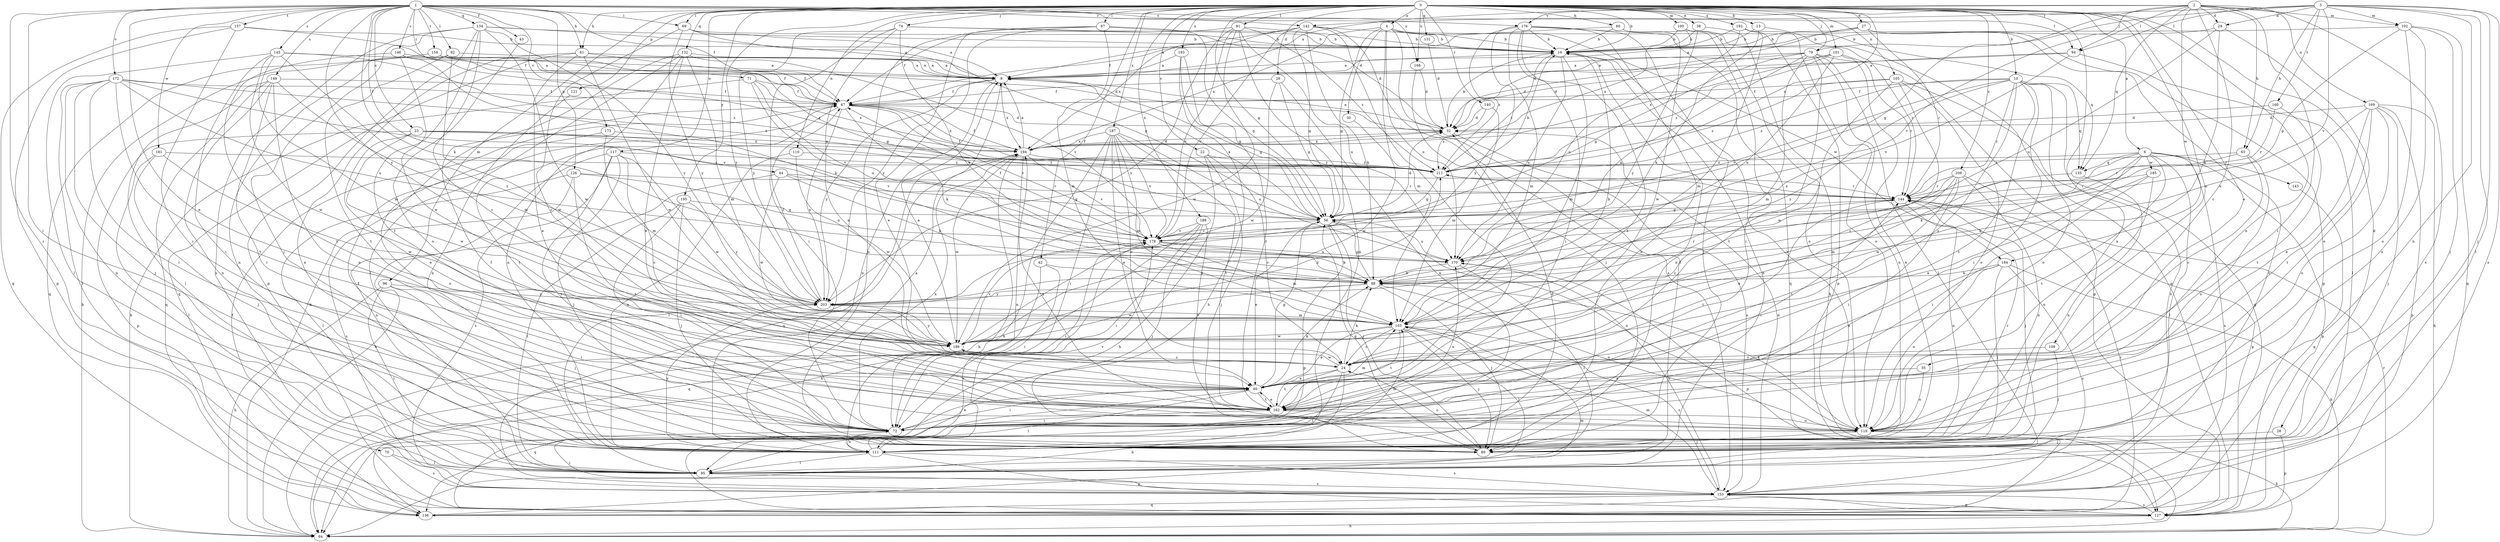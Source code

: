 strict digraph  {
0;
1;
2;
3;
4;
6;
8;
10;
13;
16;
22;
23;
24;
26;
27;
28;
29;
30;
32;
35;
38;
40;
42;
43;
44;
47;
56;
60;
61;
63;
64;
67;
69;
70;
71;
72;
74;
79;
80;
88;
91;
92;
94;
95;
96;
100;
101;
102;
103;
105;
109;
110;
111;
117;
119;
121;
126;
127;
131;
132;
134;
135;
136;
140;
142;
143;
144;
145;
146;
149;
153;
154;
157;
160;
162;
168;
169;
170;
172;
173;
176;
178;
181;
184;
185;
186;
187;
188;
192;
193;
194;
195;
203;
208;
211;
0 -> 4  [label=a];
0 -> 6  [label=a];
0 -> 10  [label=b];
0 -> 13  [label=b];
0 -> 16  [label=b];
0 -> 22  [label=c];
0 -> 26  [label=d];
0 -> 27  [label=d];
0 -> 28  [label=d];
0 -> 35  [label=e];
0 -> 38  [label=e];
0 -> 42  [label=f];
0 -> 56  [label=g];
0 -> 60  [label=h];
0 -> 61  [label=h];
0 -> 67  [label=i];
0 -> 69  [label=i];
0 -> 74  [label=j];
0 -> 79  [label=j];
0 -> 91  [label=l];
0 -> 96  [label=m];
0 -> 100  [label=m];
0 -> 101  [label=m];
0 -> 105  [label=n];
0 -> 109  [label=n];
0 -> 110  [label=n];
0 -> 111  [label=n];
0 -> 117  [label=o];
0 -> 119  [label=o];
0 -> 121  [label=p];
0 -> 131  [label=q];
0 -> 132  [label=q];
0 -> 140  [label=r];
0 -> 168  [label=u];
0 -> 187  [label=x];
0 -> 188  [label=x];
0 -> 192  [label=x];
0 -> 193  [label=x];
0 -> 195  [label=y];
0 -> 203  [label=y];
0 -> 208  [label=z];
0 -> 211  [label=z];
1 -> 23  [label=c];
1 -> 40  [label=e];
1 -> 43  [label=f];
1 -> 44  [label=f];
1 -> 47  [label=f];
1 -> 61  [label=h];
1 -> 69  [label=i];
1 -> 70  [label=i];
1 -> 71  [label=i];
1 -> 72  [label=i];
1 -> 88  [label=k];
1 -> 92  [label=l];
1 -> 94  [label=l];
1 -> 126  [label=p];
1 -> 134  [label=q];
1 -> 142  [label=r];
1 -> 145  [label=s];
1 -> 146  [label=s];
1 -> 149  [label=s];
1 -> 154  [label=t];
1 -> 157  [label=t];
1 -> 168  [label=u];
1 -> 172  [label=v];
1 -> 173  [label=v];
1 -> 176  [label=v];
1 -> 181  [label=w];
1 -> 203  [label=y];
2 -> 8  [label=a];
2 -> 24  [label=c];
2 -> 29  [label=d];
2 -> 56  [label=g];
2 -> 63  [label=h];
2 -> 72  [label=i];
2 -> 94  [label=l];
2 -> 102  [label=m];
2 -> 135  [label=q];
2 -> 153  [label=s];
2 -> 169  [label=u];
2 -> 176  [label=v];
2 -> 178  [label=v];
2 -> 184  [label=w];
3 -> 29  [label=d];
3 -> 63  [label=h];
3 -> 79  [label=j];
3 -> 80  [label=j];
3 -> 94  [label=l];
3 -> 95  [label=l];
3 -> 102  [label=m];
3 -> 111  [label=n];
3 -> 142  [label=r];
3 -> 153  [label=s];
3 -> 160  [label=t];
3 -> 178  [label=v];
4 -> 16  [label=b];
4 -> 30  [label=d];
4 -> 56  [label=g];
4 -> 95  [label=l];
4 -> 103  [label=m];
4 -> 135  [label=q];
4 -> 170  [label=u];
4 -> 184  [label=w];
4 -> 194  [label=x];
6 -> 40  [label=e];
6 -> 88  [label=k];
6 -> 95  [label=l];
6 -> 127  [label=p];
6 -> 135  [label=q];
6 -> 143  [label=r];
6 -> 153  [label=s];
6 -> 162  [label=t];
6 -> 185  [label=w];
6 -> 186  [label=w];
6 -> 211  [label=z];
8 -> 47  [label=f];
8 -> 56  [label=g];
8 -> 111  [label=n];
8 -> 194  [label=x];
8 -> 203  [label=y];
10 -> 24  [label=c];
10 -> 47  [label=f];
10 -> 72  [label=i];
10 -> 119  [label=o];
10 -> 135  [label=q];
10 -> 136  [label=q];
10 -> 144  [label=r];
10 -> 162  [label=t];
10 -> 178  [label=v];
10 -> 203  [label=y];
10 -> 211  [label=z];
13 -> 16  [label=b];
13 -> 88  [label=k];
13 -> 127  [label=p];
16 -> 8  [label=a];
16 -> 103  [label=m];
16 -> 111  [label=n];
16 -> 119  [label=o];
16 -> 170  [label=u];
16 -> 211  [label=z];
22 -> 24  [label=c];
22 -> 64  [label=h];
22 -> 80  [label=j];
22 -> 211  [label=z];
23 -> 40  [label=e];
23 -> 127  [label=p];
23 -> 144  [label=r];
23 -> 178  [label=v];
23 -> 186  [label=w];
23 -> 194  [label=x];
24 -> 40  [label=e];
24 -> 64  [label=h];
24 -> 88  [label=k];
24 -> 95  [label=l];
24 -> 162  [label=t];
24 -> 186  [label=w];
26 -> 47  [label=f];
26 -> 56  [label=g];
26 -> 111  [label=n];
26 -> 186  [label=w];
27 -> 8  [label=a];
27 -> 16  [label=b];
27 -> 32  [label=d];
27 -> 127  [label=p];
27 -> 144  [label=r];
27 -> 153  [label=s];
28 -> 80  [label=j];
28 -> 127  [label=p];
29 -> 16  [label=b];
29 -> 88  [label=k];
29 -> 119  [label=o];
29 -> 170  [label=u];
30 -> 186  [label=w];
32 -> 8  [label=a];
32 -> 16  [label=b];
32 -> 153  [label=s];
32 -> 194  [label=x];
35 -> 40  [label=e];
35 -> 119  [label=o];
38 -> 16  [label=b];
38 -> 64  [label=h];
38 -> 203  [label=y];
40 -> 56  [label=g];
40 -> 72  [label=i];
40 -> 88  [label=k];
40 -> 95  [label=l];
40 -> 136  [label=q];
40 -> 162  [label=t];
42 -> 72  [label=i];
42 -> 88  [label=k];
42 -> 136  [label=q];
43 -> 119  [label=o];
44 -> 56  [label=g];
44 -> 88  [label=k];
44 -> 111  [label=n];
44 -> 144  [label=r];
44 -> 186  [label=w];
47 -> 32  [label=d];
47 -> 88  [label=k];
47 -> 162  [label=t];
47 -> 178  [label=v];
47 -> 194  [label=x];
47 -> 203  [label=y];
56 -> 8  [label=a];
56 -> 32  [label=d];
56 -> 40  [label=e];
56 -> 80  [label=j];
56 -> 119  [label=o];
56 -> 127  [label=p];
56 -> 170  [label=u];
56 -> 178  [label=v];
60 -> 16  [label=b];
60 -> 47  [label=f];
60 -> 144  [label=r];
60 -> 186  [label=w];
61 -> 8  [label=a];
61 -> 40  [label=e];
61 -> 47  [label=f];
61 -> 111  [label=n];
61 -> 136  [label=q];
61 -> 186  [label=w];
63 -> 24  [label=c];
63 -> 119  [label=o];
63 -> 144  [label=r];
63 -> 211  [label=z];
64 -> 144  [label=r];
67 -> 16  [label=b];
67 -> 40  [label=e];
67 -> 56  [label=g];
67 -> 103  [label=m];
67 -> 111  [label=n];
67 -> 203  [label=y];
69 -> 8  [label=a];
69 -> 16  [label=b];
69 -> 24  [label=c];
69 -> 56  [label=g];
69 -> 203  [label=y];
70 -> 95  [label=l];
70 -> 153  [label=s];
71 -> 47  [label=f];
71 -> 64  [label=h];
71 -> 170  [label=u];
71 -> 178  [label=v];
71 -> 194  [label=x];
72 -> 40  [label=e];
72 -> 111  [label=n];
72 -> 144  [label=r];
72 -> 170  [label=u];
72 -> 194  [label=x];
74 -> 16  [label=b];
74 -> 32  [label=d];
74 -> 40  [label=e];
74 -> 72  [label=i];
74 -> 88  [label=k];
74 -> 203  [label=y];
79 -> 8  [label=a];
79 -> 32  [label=d];
79 -> 56  [label=g];
79 -> 95  [label=l];
79 -> 103  [label=m];
79 -> 111  [label=n];
79 -> 127  [label=p];
79 -> 162  [label=t];
79 -> 170  [label=u];
80 -> 8  [label=a];
80 -> 24  [label=c];
80 -> 47  [label=f];
80 -> 56  [label=g];
88 -> 56  [label=g];
88 -> 80  [label=j];
88 -> 119  [label=o];
88 -> 144  [label=r];
88 -> 186  [label=w];
88 -> 203  [label=y];
91 -> 16  [label=b];
91 -> 47  [label=f];
91 -> 111  [label=n];
91 -> 170  [label=u];
91 -> 178  [label=v];
91 -> 186  [label=w];
91 -> 203  [label=y];
91 -> 211  [label=z];
92 -> 8  [label=a];
92 -> 111  [label=n];
92 -> 162  [label=t];
92 -> 186  [label=w];
94 -> 8  [label=a];
94 -> 32  [label=d];
94 -> 95  [label=l];
94 -> 178  [label=v];
95 -> 16  [label=b];
95 -> 153  [label=s];
96 -> 64  [label=h];
96 -> 72  [label=i];
96 -> 80  [label=j];
96 -> 95  [label=l];
96 -> 203  [label=y];
100 -> 16  [label=b];
100 -> 72  [label=i];
100 -> 119  [label=o];
100 -> 194  [label=x];
101 -> 8  [label=a];
101 -> 111  [label=n];
101 -> 144  [label=r];
101 -> 170  [label=u];
101 -> 194  [label=x];
101 -> 211  [label=z];
102 -> 16  [label=b];
102 -> 56  [label=g];
102 -> 80  [label=j];
102 -> 111  [label=n];
102 -> 119  [label=o];
102 -> 136  [label=q];
103 -> 16  [label=b];
103 -> 24  [label=c];
103 -> 40  [label=e];
103 -> 80  [label=j];
103 -> 95  [label=l];
103 -> 153  [label=s];
103 -> 162  [label=t];
103 -> 186  [label=w];
105 -> 24  [label=c];
105 -> 47  [label=f];
105 -> 119  [label=o];
105 -> 153  [label=s];
105 -> 186  [label=w];
105 -> 211  [label=z];
109 -> 24  [label=c];
109 -> 80  [label=j];
110 -> 111  [label=n];
110 -> 186  [label=w];
110 -> 211  [label=z];
111 -> 32  [label=d];
111 -> 95  [label=l];
111 -> 103  [label=m];
111 -> 127  [label=p];
111 -> 144  [label=r];
111 -> 153  [label=s];
111 -> 178  [label=v];
111 -> 203  [label=y];
117 -> 24  [label=c];
117 -> 64  [label=h];
117 -> 72  [label=i];
117 -> 80  [label=j];
117 -> 153  [label=s];
117 -> 186  [label=w];
117 -> 211  [label=z];
119 -> 64  [label=h];
119 -> 80  [label=j];
119 -> 88  [label=k];
119 -> 194  [label=x];
121 -> 111  [label=n];
126 -> 95  [label=l];
126 -> 144  [label=r];
126 -> 153  [label=s];
126 -> 162  [label=t];
126 -> 170  [label=u];
127 -> 64  [label=h];
127 -> 153  [label=s];
127 -> 178  [label=v];
131 -> 32  [label=d];
132 -> 8  [label=a];
132 -> 40  [label=e];
132 -> 64  [label=h];
132 -> 95  [label=l];
132 -> 103  [label=m];
132 -> 111  [label=n];
132 -> 178  [label=v];
134 -> 8  [label=a];
134 -> 16  [label=b];
134 -> 24  [label=c];
134 -> 80  [label=j];
134 -> 127  [label=p];
134 -> 153  [label=s];
134 -> 162  [label=t];
134 -> 186  [label=w];
134 -> 203  [label=y];
135 -> 103  [label=m];
135 -> 111  [label=n];
136 -> 47  [label=f];
136 -> 103  [label=m];
136 -> 144  [label=r];
140 -> 32  [label=d];
140 -> 103  [label=m];
140 -> 211  [label=z];
142 -> 8  [label=a];
142 -> 16  [label=b];
142 -> 56  [label=g];
142 -> 88  [label=k];
142 -> 153  [label=s];
142 -> 162  [label=t];
142 -> 178  [label=v];
142 -> 194  [label=x];
143 -> 136  [label=q];
144 -> 56  [label=g];
144 -> 80  [label=j];
144 -> 111  [label=n];
144 -> 162  [label=t];
144 -> 211  [label=z];
145 -> 8  [label=a];
145 -> 72  [label=i];
145 -> 95  [label=l];
145 -> 103  [label=m];
145 -> 186  [label=w];
145 -> 203  [label=y];
145 -> 211  [label=z];
146 -> 8  [label=a];
146 -> 88  [label=k];
146 -> 162  [label=t];
146 -> 186  [label=w];
146 -> 211  [label=z];
149 -> 47  [label=f];
149 -> 72  [label=i];
149 -> 95  [label=l];
149 -> 103  [label=m];
149 -> 111  [label=n];
149 -> 119  [label=o];
149 -> 136  [label=q];
153 -> 32  [label=d];
153 -> 72  [label=i];
153 -> 103  [label=m];
153 -> 127  [label=p];
153 -> 136  [label=q];
153 -> 170  [label=u];
153 -> 194  [label=x];
154 -> 8  [label=a];
154 -> 32  [label=d];
154 -> 47  [label=f];
154 -> 56  [label=g];
154 -> 64  [label=h];
154 -> 136  [label=q];
157 -> 16  [label=b];
157 -> 47  [label=f];
157 -> 72  [label=i];
157 -> 127  [label=p];
157 -> 136  [label=q];
160 -> 32  [label=d];
160 -> 144  [label=r];
160 -> 162  [label=t];
162 -> 40  [label=e];
162 -> 47  [label=f];
162 -> 72  [label=i];
162 -> 103  [label=m];
162 -> 119  [label=o];
168 -> 32  [label=d];
168 -> 80  [label=j];
169 -> 32  [label=d];
169 -> 40  [label=e];
169 -> 64  [label=h];
169 -> 80  [label=j];
169 -> 119  [label=o];
169 -> 127  [label=p];
169 -> 162  [label=t];
169 -> 170  [label=u];
170 -> 88  [label=k];
170 -> 95  [label=l];
170 -> 127  [label=p];
172 -> 47  [label=f];
172 -> 72  [label=i];
172 -> 80  [label=j];
172 -> 95  [label=l];
172 -> 111  [label=n];
172 -> 162  [label=t];
172 -> 170  [label=u];
172 -> 178  [label=v];
172 -> 211  [label=z];
173 -> 103  [label=m];
173 -> 119  [label=o];
173 -> 194  [label=x];
176 -> 16  [label=b];
176 -> 72  [label=i];
176 -> 80  [label=j];
176 -> 103  [label=m];
176 -> 111  [label=n];
176 -> 136  [label=q];
176 -> 162  [label=t];
176 -> 203  [label=y];
176 -> 211  [label=z];
178 -> 47  [label=f];
178 -> 72  [label=i];
178 -> 88  [label=k];
178 -> 103  [label=m];
178 -> 170  [label=u];
181 -> 80  [label=j];
181 -> 95  [label=l];
181 -> 186  [label=w];
181 -> 211  [label=z];
184 -> 40  [label=e];
184 -> 64  [label=h];
184 -> 80  [label=j];
184 -> 88  [label=k];
184 -> 119  [label=o];
184 -> 153  [label=s];
185 -> 72  [label=i];
185 -> 88  [label=k];
185 -> 119  [label=o];
185 -> 144  [label=r];
186 -> 8  [label=a];
186 -> 24  [label=c];
186 -> 178  [label=v];
186 -> 203  [label=y];
186 -> 211  [label=z];
187 -> 24  [label=c];
187 -> 40  [label=e];
187 -> 64  [label=h];
187 -> 72  [label=i];
187 -> 103  [label=m];
187 -> 162  [label=t];
187 -> 170  [label=u];
187 -> 178  [label=v];
187 -> 194  [label=x];
188 -> 64  [label=h];
188 -> 72  [label=i];
188 -> 80  [label=j];
188 -> 162  [label=t];
188 -> 178  [label=v];
192 -> 16  [label=b];
192 -> 103  [label=m];
192 -> 119  [label=o];
192 -> 127  [label=p];
192 -> 170  [label=u];
193 -> 8  [label=a];
193 -> 56  [label=g];
193 -> 64  [label=h];
193 -> 162  [label=t];
194 -> 8  [label=a];
194 -> 32  [label=d];
194 -> 47  [label=f];
194 -> 64  [label=h];
194 -> 95  [label=l];
194 -> 111  [label=n];
194 -> 178  [label=v];
194 -> 186  [label=w];
194 -> 211  [label=z];
195 -> 56  [label=g];
195 -> 72  [label=i];
195 -> 80  [label=j];
195 -> 95  [label=l];
195 -> 203  [label=y];
203 -> 47  [label=f];
203 -> 103  [label=m];
208 -> 24  [label=c];
208 -> 40  [label=e];
208 -> 72  [label=i];
208 -> 111  [label=n];
208 -> 127  [label=p];
208 -> 144  [label=r];
208 -> 162  [label=t];
211 -> 16  [label=b];
211 -> 47  [label=f];
211 -> 56  [label=g];
211 -> 144  [label=r];
}
